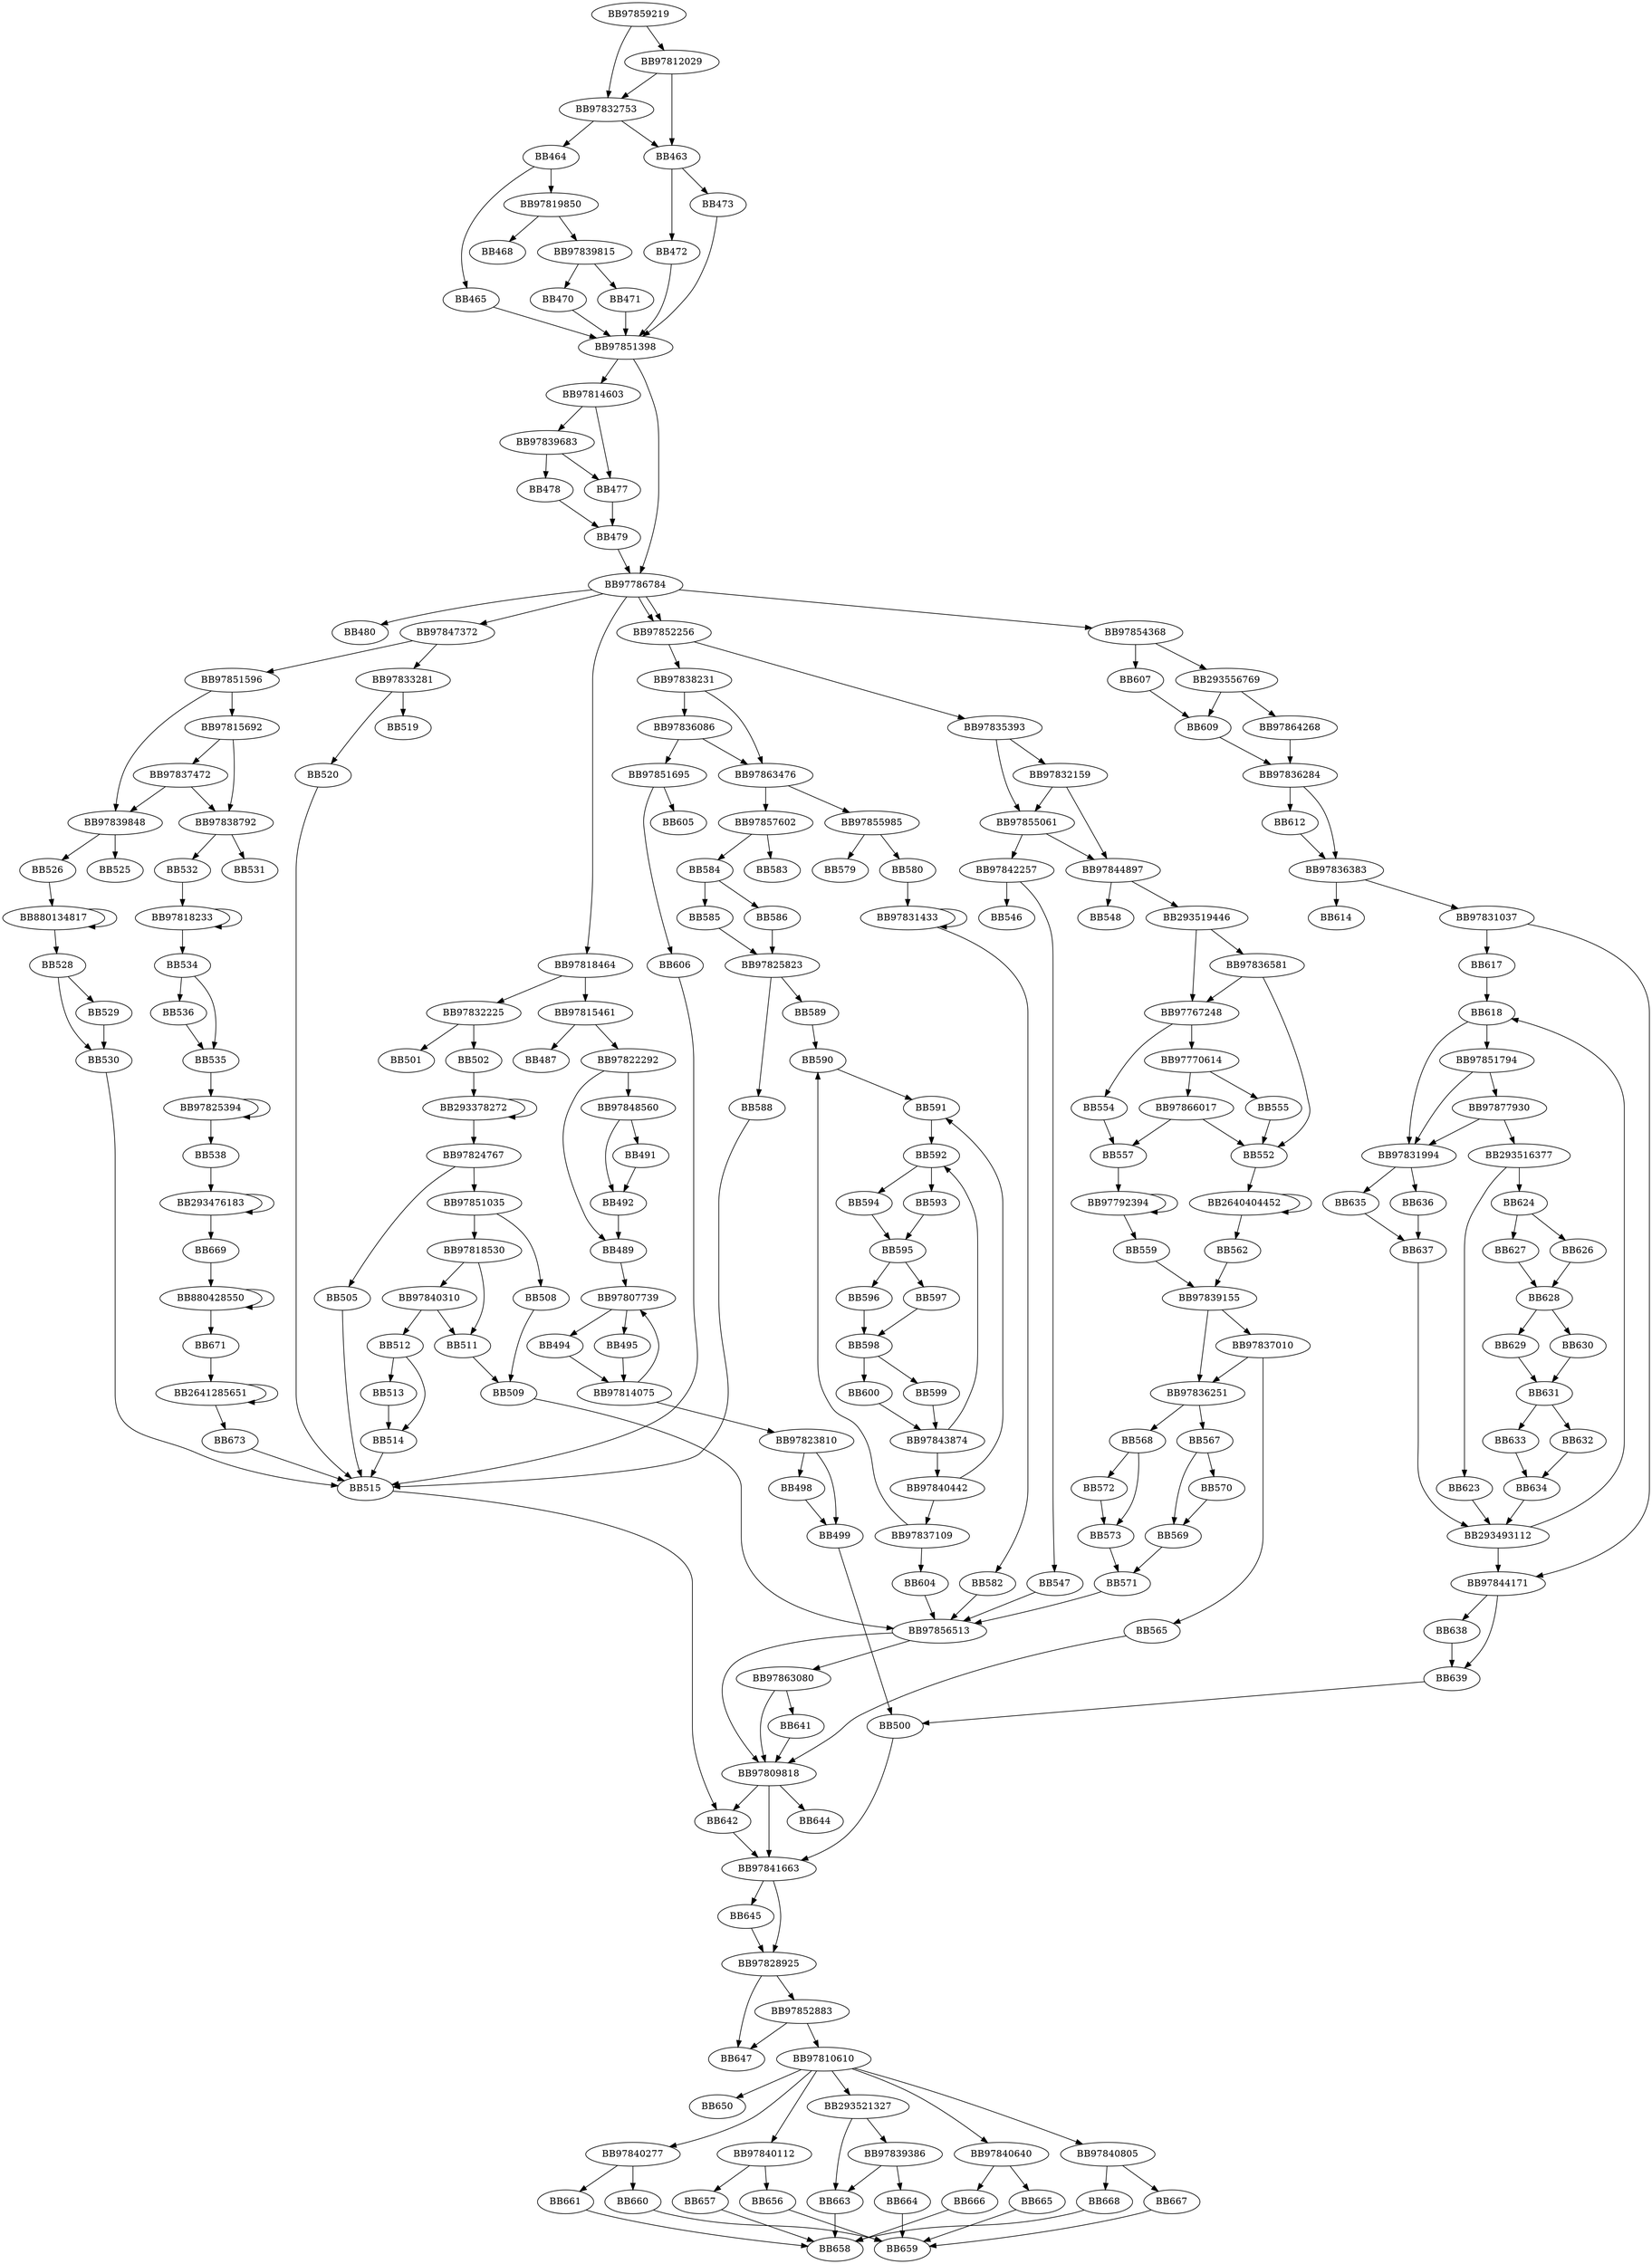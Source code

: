 digraph G{
	BB97859219->BB97812029;
	BB97859219->BB97832753;
	BB97812029->BB463;
	BB97812029->BB97832753;
	BB97832753->BB464;
	BB97832753->BB463;
	BB464->BB465;
	BB464->BB97819850;
	BB465->BB97851398;
	BB97819850->BB468;
	BB97819850->BB97839815;
	BB97839815->BB470;
	BB97839815->BB471;
	BB471->BB97851398;
	BB470->BB97851398;
	BB463->BB472;
	BB463->BB473;
	BB472->BB97851398;
	BB473->BB97851398;
	BB97851398->BB97814603;
	BB97851398->BB97786784;
	BB97814603->BB97839683;
	BB97814603->BB477;
	BB97839683->BB478;
	BB97839683->BB477;
	BB478->BB479;
	BB477->BB479;
	BB479->BB97786784;
	BB97786784->BB480;
	BB97786784->BB97818464;
	BB97786784->BB97847372;
	BB97786784->BB97852256;
	BB97786784->BB97852256;
	BB97786784->BB97854368;
	BB97818464->BB97815461;
	BB97818464->BB97832225;
	BB97815461->BB487;
	BB97815461->BB97822292;
	BB97822292->BB489;
	BB97822292->BB97848560;
	BB97848560->BB491;
	BB97848560->BB492;
	BB491->BB492;
	BB492->BB489;
	BB489->BB97807739;
	BB97807739->BB494;
	BB97807739->BB495;
	BB495->BB97814075;
	BB494->BB97814075;
	BB97814075->BB97807739;
	BB97814075->BB97823810;
	BB97823810->BB498;
	BB97823810->BB499;
	BB498->BB499;
	BB499->BB500;
	BB97832225->BB501;
	BB97832225->BB502;
	BB502->BB293378272;
	BB293378272->BB97824767;
	BB293378272->BB293378272;
	BB97824767->BB505;
	BB97824767->BB97851035;
	BB97851035->BB97818530;
	BB97851035->BB508;
	BB508->BB509;
	BB97818530->BB97840310;
	BB97818530->BB511;
	BB97840310->BB512;
	BB97840310->BB511;
	BB512->BB513;
	BB512->BB514;
	BB513->BB514;
	BB514->BB515;
	BB511->BB509;
	BB509->BB97856513;
	BB505->BB515;
	BB97847372->BB97851596;
	BB97847372->BB97833281;
	BB97833281->BB519;
	BB97833281->BB520;
	BB520->BB515;
	BB97851596->BB97839848;
	BB97851596->BB97815692;
	BB97815692->BB97837472;
	BB97815692->BB97838792;
	BB97837472->BB97839848;
	BB97837472->BB97838792;
	BB97839848->BB525;
	BB97839848->BB526;
	BB526->BB880134817;
	BB880134817->BB528;
	BB880134817->BB880134817;
	BB528->BB529;
	BB528->BB530;
	BB529->BB530;
	BB530->BB515;
	BB97838792->BB531;
	BB97838792->BB532;
	BB532->BB97818233;
	BB97818233->BB534;
	BB97818233->BB97818233;
	BB534->BB535;
	BB534->BB536;
	BB536->BB535;
	BB535->BB97825394;
	BB97825394->BB538;
	BB97825394->BB97825394;
	BB538->BB293476183;
	BB97852256->BB97835393;
	BB97852256->BB97838231;
	BB97835393->BB97855061;
	BB97835393->BB97832159;
	BB97832159->BB97844897;
	BB97832159->BB97855061;
	BB97855061->BB97844897;
	BB97855061->BB97842257;
	BB97842257->BB546;
	BB97842257->BB547;
	BB547->BB97856513;
	BB97844897->BB548;
	BB97844897->BB293519446;
	BB293519446->BB97767248;
	BB293519446->BB97836581;
	BB97836581->BB552;
	BB97836581->BB97767248;
	BB97767248->BB97770614;
	BB97767248->BB554;
	BB97770614->BB555;
	BB97770614->BB97866017;
	BB555->BB552;
	BB554->BB557;
	BB97866017->BB552;
	BB97866017->BB557;
	BB557->BB97792394;
	BB97792394->BB559;
	BB97792394->BB97792394;
	BB559->BB97839155;
	BB552->BB2640404452;
	BB2640404452->BB562;
	BB2640404452->BB2640404452;
	BB562->BB97839155;
	BB97839155->BB97836251;
	BB97839155->BB97837010;
	BB97837010->BB565;
	BB97837010->BB97836251;
	BB565->BB97809818;
	BB97836251->BB567;
	BB97836251->BB568;
	BB567->BB569;
	BB567->BB570;
	BB570->BB569;
	BB569->BB571;
	BB568->BB572;
	BB568->BB573;
	BB572->BB573;
	BB573->BB571;
	BB97838231->BB97863476;
	BB97838231->BB97836086;
	BB97836086->BB97851695;
	BB97836086->BB97863476;
	BB97863476->BB97857602;
	BB97863476->BB97855985;
	BB97855985->BB579;
	BB97855985->BB580;
	BB580->BB97831433;
	BB97831433->BB97831433;
	BB97831433->BB582;
	BB582->BB97856513;
	BB97857602->BB583;
	BB97857602->BB584;
	BB584->BB585;
	BB584->BB586;
	BB585->BB97825823;
	BB586->BB97825823;
	BB97825823->BB588;
	BB97825823->BB589;
	BB589->BB590;
	BB590->BB591;
	BB591->BB592;
	BB592->BB593;
	BB592->BB594;
	BB593->BB595;
	BB594->BB595;
	BB595->BB596;
	BB595->BB597;
	BB596->BB598;
	BB597->BB598;
	BB598->BB599;
	BB598->BB600;
	BB599->BB97843874;
	BB600->BB97843874;
	BB97843874->BB592;
	BB97843874->BB97840442;
	BB97840442->BB591;
	BB97840442->BB97837109;
	BB97837109->BB590;
	BB97837109->BB604;
	BB604->BB97856513;
	BB588->BB515;
	BB97851695->BB605;
	BB97851695->BB606;
	BB606->BB515;
	BB97854368->BB607;
	BB97854368->BB293556769;
	BB607->BB609;
	BB293556769->BB609;
	BB293556769->BB97864268;
	BB97864268->BB97836284;
	BB609->BB97836284;
	BB97836284->BB612;
	BB97836284->BB97836383;
	BB612->BB97836383;
	BB97836383->BB614;
	BB97836383->BB97831037;
	BB97831037->BB97844171;
	BB97831037->BB617;
	BB617->BB618;
	BB618->BB97851794;
	BB618->BB97831994;
	BB97851794->BB97877930;
	BB97851794->BB97831994;
	BB97877930->BB97831994;
	BB97877930->BB293516377;
	BB293516377->BB623;
	BB293516377->BB624;
	BB623->BB293493112;
	BB624->BB626;
	BB624->BB627;
	BB626->BB628;
	BB627->BB628;
	BB628->BB629;
	BB628->BB630;
	BB629->BB631;
	BB630->BB631;
	BB631->BB632;
	BB631->BB633;
	BB632->BB634;
	BB633->BB634;
	BB634->BB293493112;
	BB97831994->BB635;
	BB97831994->BB636;
	BB635->BB637;
	BB636->BB637;
	BB637->BB293493112;
	BB293493112->BB618;
	BB293493112->BB97844171;
	BB97844171->BB638;
	BB97844171->BB639;
	BB638->BB639;
	BB639->BB500;
	BB571->BB97856513;
	BB97856513->BB97809818;
	BB97856513->BB97863080;
	BB97863080->BB641;
	BB97863080->BB97809818;
	BB641->BB97809818;
	BB515->BB642;
	BB500->BB97841663;
	BB97809818->BB644;
	BB97809818->BB642;
	BB97809818->BB97841663;
	BB642->BB97841663;
	BB97841663->BB645;
	BB97841663->BB97828925;
	BB645->BB97828925;
	BB97828925->BB647;
	BB97828925->BB97852883;
	BB97852883->BB647;
	BB97852883->BB97810610;
	BB97810610->BB650;
	BB97810610->BB97840112;
	BB97810610->BB97840277;
	BB97810610->BB293521327;
	BB97810610->BB97840640;
	BB97810610->BB97840805;
	BB97840112->BB656;
	BB97840112->BB657;
	BB657->BB658;
	BB656->BB659;
	BB97840277->BB660;
	BB97840277->BB661;
	BB661->BB658;
	BB660->BB659;
	BB293521327->BB97839386;
	BB293521327->BB663;
	BB97839386->BB664;
	BB97839386->BB663;
	BB663->BB658;
	BB664->BB659;
	BB97840640->BB665;
	BB97840640->BB666;
	BB666->BB658;
	BB665->BB659;
	BB97840805->BB667;
	BB97840805->BB668;
	BB668->BB658;
	BB667->BB659;
	BB293476183->BB669;
	BB293476183->BB293476183;
	BB669->BB880428550;
	BB880428550->BB671;
	BB880428550->BB880428550;
	BB671->BB2641285651;
	BB2641285651->BB673;
	BB2641285651->BB2641285651;
	BB673->BB515;
}
